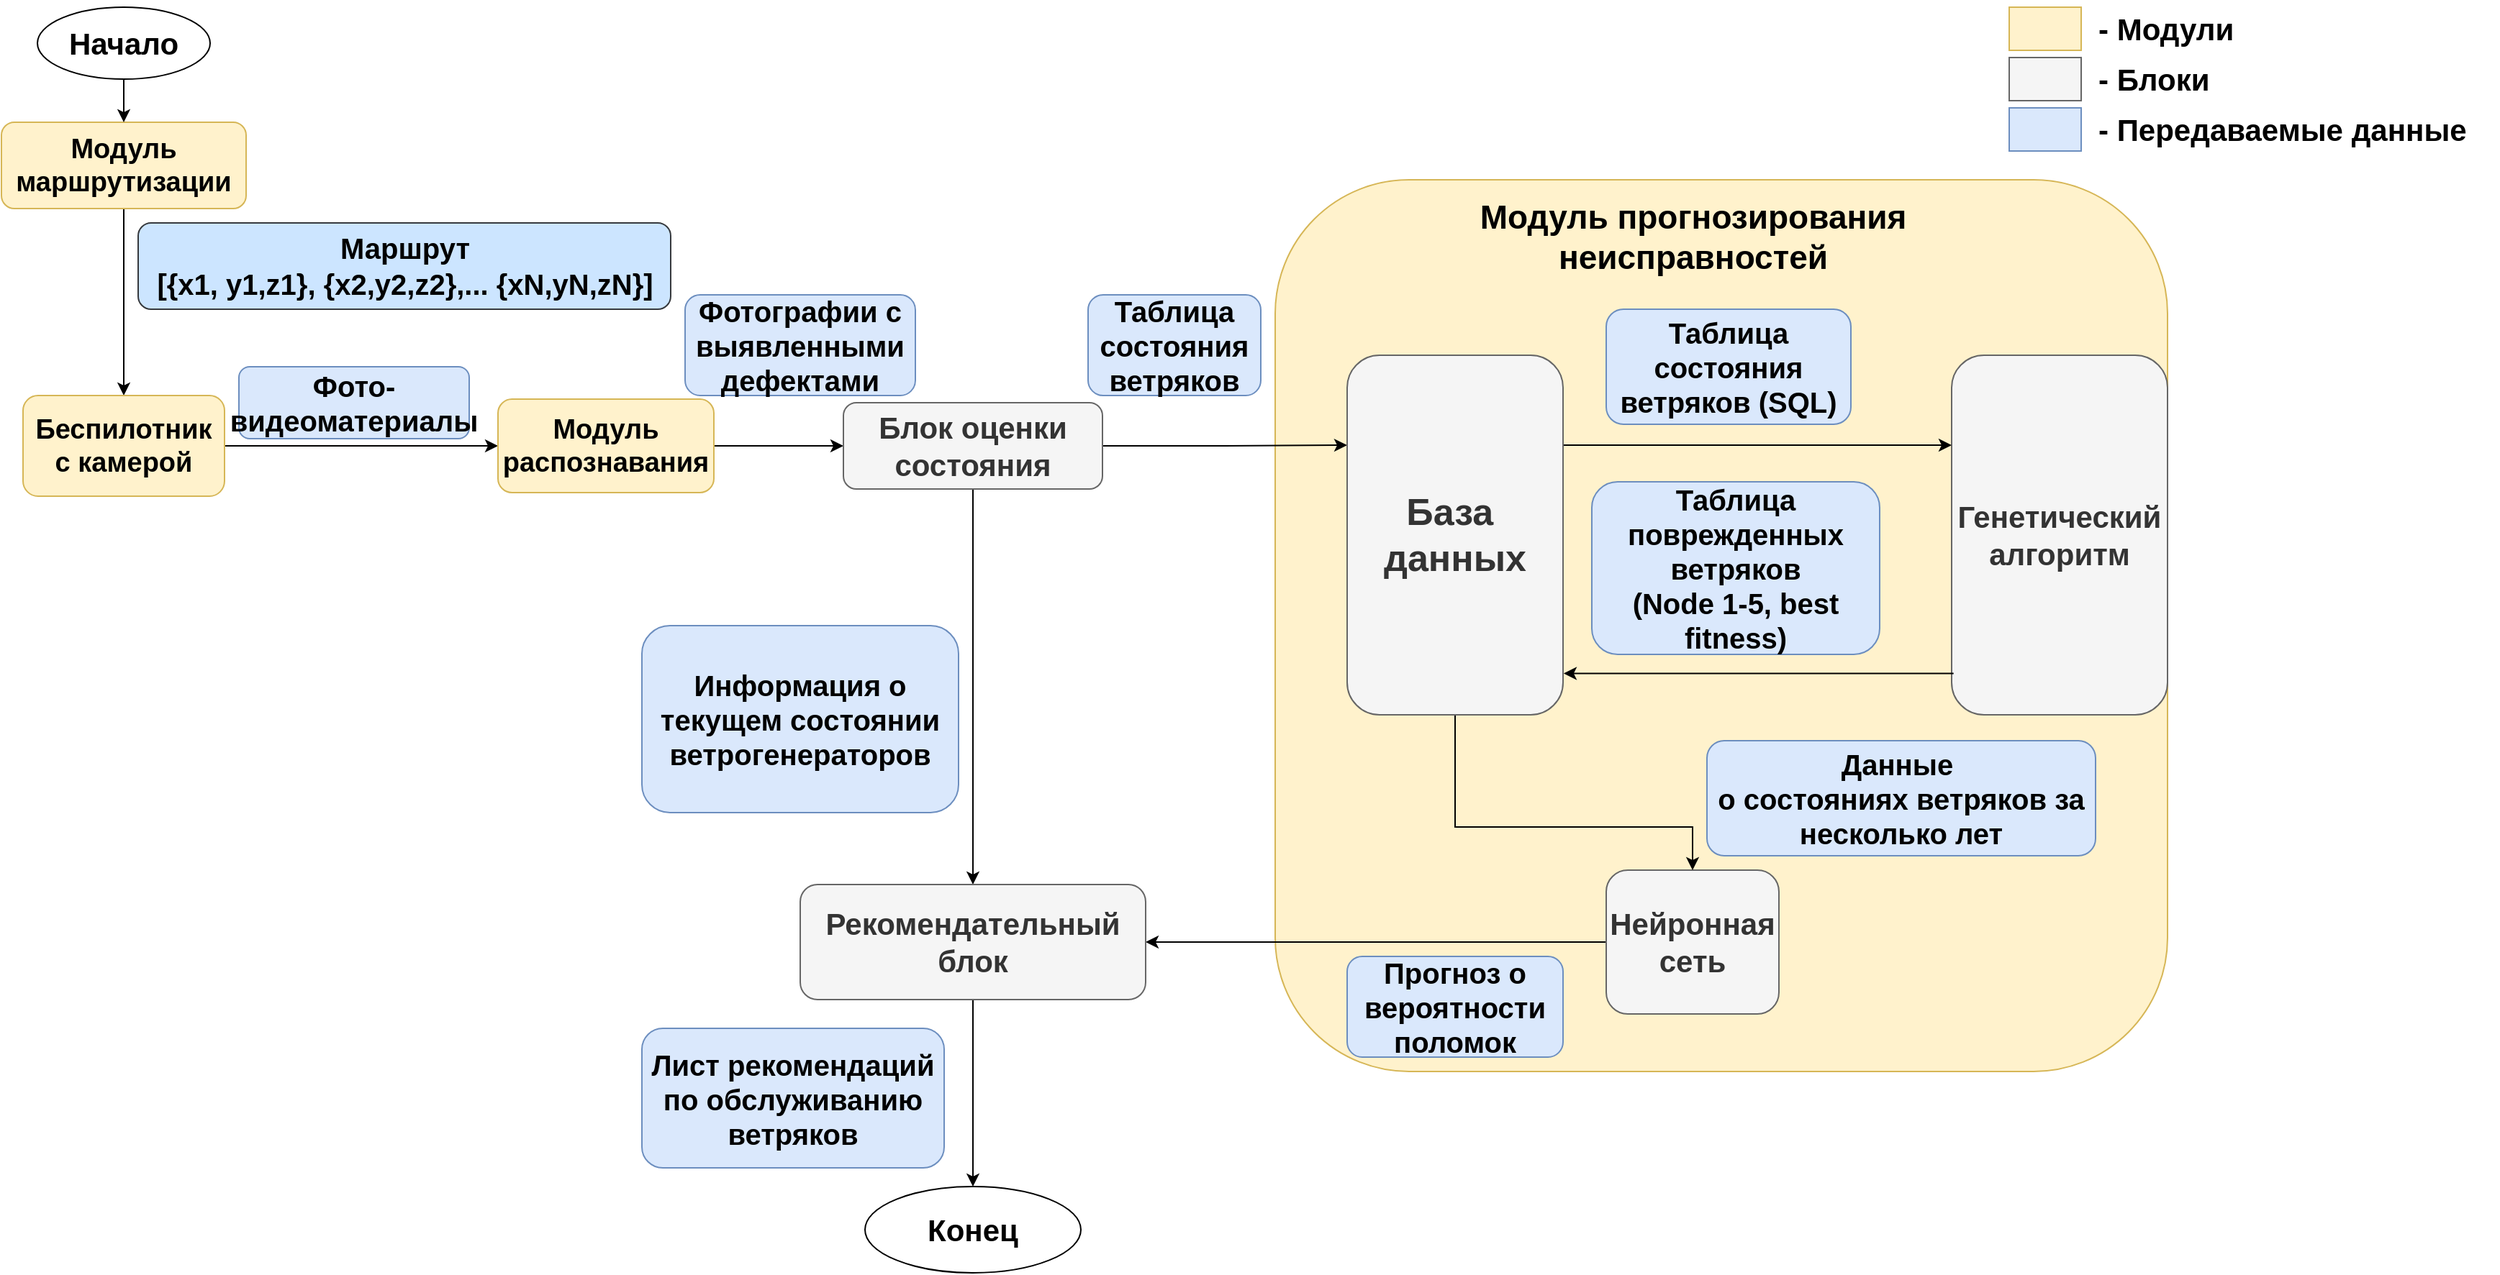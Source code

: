 <mxfile version="27.1.1">
  <diagram name="Страница — 1" id="tbgq72Ktqor_QvqHYRNz">
    <mxGraphModel dx="2084" dy="1140" grid="1" gridSize="10" guides="1" tooltips="1" connect="1" arrows="1" fold="1" page="1" pageScale="1" pageWidth="1169" pageHeight="827" math="0" shadow="0">
      <root>
        <mxCell id="0" />
        <mxCell id="1" parent="0" />
        <mxCell id="WsDLFTVpRNdNFQEXCbQ--1" value="" style="rounded=1;whiteSpace=wrap;html=1;fillColor=#fff2cc;strokeColor=#d6b656;fontSize=19;fontStyle=1" vertex="1" parent="1">
          <mxGeometry x="890" y="150" width="620" height="620" as="geometry" />
        </mxCell>
        <mxCell id="WsDLFTVpRNdNFQEXCbQ--2" value="" style="edgeStyle=orthogonalEdgeStyle;rounded=0;orthogonalLoop=1;jettySize=auto;html=1;fontSize=18;" edge="1" parent="1" source="WsDLFTVpRNdNFQEXCbQ--3" target="WsDLFTVpRNdNFQEXCbQ--5">
          <mxGeometry relative="1" as="geometry" />
        </mxCell>
        <mxCell id="WsDLFTVpRNdNFQEXCbQ--3" value="Модуль маршрутизации" style="rounded=1;whiteSpace=wrap;html=1;fillColor=#fff2cc;strokeColor=#d6b656;fontSize=19;fontStyle=1" vertex="1" parent="1">
          <mxGeometry x="5" y="110" width="170" height="60" as="geometry" />
        </mxCell>
        <mxCell id="WsDLFTVpRNdNFQEXCbQ--4" value="" style="edgeStyle=orthogonalEdgeStyle;rounded=0;orthogonalLoop=1;jettySize=auto;html=1;fontSize=18;" edge="1" parent="1" source="WsDLFTVpRNdNFQEXCbQ--5" target="WsDLFTVpRNdNFQEXCbQ--7">
          <mxGeometry relative="1" as="geometry" />
        </mxCell>
        <mxCell id="WsDLFTVpRNdNFQEXCbQ--5" value="Беспилотник с камерой" style="rounded=1;whiteSpace=wrap;html=1;fillColor=#fff2cc;strokeColor=#d6b656;fontSize=19;fontStyle=1" vertex="1" parent="1">
          <mxGeometry x="20" y="300" width="140" height="70" as="geometry" />
        </mxCell>
        <mxCell id="WsDLFTVpRNdNFQEXCbQ--6" value="" style="edgeStyle=orthogonalEdgeStyle;rounded=0;orthogonalLoop=1;jettySize=auto;html=1;exitX=1;exitY=0.5;exitDx=0;exitDy=0;fontSize=18;" edge="1" parent="1" source="WsDLFTVpRNdNFQEXCbQ--7" target="WsDLFTVpRNdNFQEXCbQ--10">
          <mxGeometry relative="1" as="geometry" />
        </mxCell>
        <mxCell id="WsDLFTVpRNdNFQEXCbQ--7" value="Модуль распознавания" style="rounded=1;whiteSpace=wrap;html=1;fillColor=#fff2cc;strokeColor=#d6b656;fontSize=19;fontStyle=1" vertex="1" parent="1">
          <mxGeometry x="350" y="302.5" width="150" height="65" as="geometry" />
        </mxCell>
        <mxCell id="WsDLFTVpRNdNFQEXCbQ--46" style="edgeStyle=orthogonalEdgeStyle;rounded=0;orthogonalLoop=1;jettySize=auto;html=1;exitX=1;exitY=0.5;exitDx=0;exitDy=0;entryX=0;entryY=0.25;entryDx=0;entryDy=0;" edge="1" parent="1" source="WsDLFTVpRNdNFQEXCbQ--10" target="WsDLFTVpRNdNFQEXCbQ--45">
          <mxGeometry relative="1" as="geometry" />
        </mxCell>
        <mxCell id="WsDLFTVpRNdNFQEXCbQ--55" style="edgeStyle=orthogonalEdgeStyle;rounded=0;orthogonalLoop=1;jettySize=auto;html=1;exitX=0.5;exitY=1;exitDx=0;exitDy=0;" edge="1" parent="1" source="WsDLFTVpRNdNFQEXCbQ--10" target="WsDLFTVpRNdNFQEXCbQ--34">
          <mxGeometry relative="1" as="geometry" />
        </mxCell>
        <mxCell id="WsDLFTVpRNdNFQEXCbQ--10" value="Блок оценки состояния" style="rounded=1;whiteSpace=wrap;html=1;fillColor=#f5f5f5;fontColor=#333333;strokeColor=#666666;fontSize=21;fontStyle=1" vertex="1" parent="1">
          <mxGeometry x="590" y="305" width="180" height="60" as="geometry" />
        </mxCell>
        <mxCell id="WsDLFTVpRNdNFQEXCbQ--13" value="&lt;font&gt;Генетический алгоритм&lt;/font&gt;" style="rounded=1;whiteSpace=wrap;html=1;fillColor=#f5f5f5;fontColor=#333333;strokeColor=#666666;fontSize=21;flipH=1;fontStyle=1" vertex="1" parent="1">
          <mxGeometry x="1360" y="272" width="150" height="250" as="geometry" />
        </mxCell>
        <mxCell id="WsDLFTVpRNdNFQEXCbQ--51" style="edgeStyle=orthogonalEdgeStyle;rounded=0;orthogonalLoop=1;jettySize=auto;html=1;exitX=0;exitY=0.5;exitDx=0;exitDy=0;entryX=1;entryY=0.5;entryDx=0;entryDy=0;" edge="1" parent="1" source="WsDLFTVpRNdNFQEXCbQ--16" target="WsDLFTVpRNdNFQEXCbQ--34">
          <mxGeometry relative="1" as="geometry" />
        </mxCell>
        <mxCell id="WsDLFTVpRNdNFQEXCbQ--16" value="&lt;font&gt;Нейронная сеть&lt;/font&gt;" style="rounded=1;whiteSpace=wrap;html=1;fillColor=#f5f5f5;fontColor=#333333;strokeColor=#666666;fontSize=21;fontStyle=1" vertex="1" parent="1">
          <mxGeometry x="1120" y="630" width="120" height="100" as="geometry" />
        </mxCell>
        <mxCell id="WsDLFTVpRNdNFQEXCbQ--17" value="Конец" style="ellipse;whiteSpace=wrap;html=1;fontSize=21;fontStyle=1" vertex="1" parent="1">
          <mxGeometry x="605" y="850" width="150" height="60" as="geometry" />
        </mxCell>
        <mxCell id="WsDLFTVpRNdNFQEXCbQ--18" value="&lt;div&gt;&lt;font style=&quot;font-size: 20px;&quot;&gt;&lt;b&gt;Маршрут&lt;/b&gt;&lt;/font&gt;&lt;/div&gt;&lt;font style=&quot;font-size: 20px;&quot;&gt;&lt;b&gt;[{x1, y1,z1}, {x2,y2,z2},... {xN,yN,zN}&lt;span style=&quot;background-color: transparent; color: light-dark(rgb(0, 0, 0), rgb(255, 255, 255));&quot;&gt;]&lt;/span&gt;&lt;/b&gt;&lt;/font&gt;" style="text;html=1;align=center;verticalAlign=middle;resizable=0;points=[];autosize=1;strokeColor=#36393d;fillColor=#cce5ff;perimeterSpacing=2;rounded=1;fontSize=18;" vertex="1" parent="1">
          <mxGeometry x="100" y="180" width="370" height="60" as="geometry" />
        </mxCell>
        <mxCell id="WsDLFTVpRNdNFQEXCbQ--19" value="Фото-видеоматериалы" style="whiteSpace=wrap;html=1;fillColor=#dae8fc;strokeColor=#6c8ebf;rounded=1;fontSize=20;fontStyle=1" vertex="1" parent="1">
          <mxGeometry x="170" y="280" width="160" height="50" as="geometry" />
        </mxCell>
        <mxCell id="WsDLFTVpRNdNFQEXCbQ--20" value="Фотографии с выявленными дефектами" style="whiteSpace=wrap;html=1;fillColor=#dae8fc;strokeColor=#6c8ebf;rounded=1;fontSize=20;fontStyle=1" vertex="1" parent="1">
          <mxGeometry x="480" y="230" width="160" height="70" as="geometry" />
        </mxCell>
        <mxCell id="WsDLFTVpRNdNFQEXCbQ--21" value="&lt;font&gt;Таблица состояния ветряков&lt;/font&gt;" style="whiteSpace=wrap;html=1;fillColor=#dae8fc;strokeColor=#6c8ebf;rounded=1;fontSize=20;fontStyle=1" vertex="1" parent="1">
          <mxGeometry x="760" y="230" width="120" height="70" as="geometry" />
        </mxCell>
        <mxCell id="WsDLFTVpRNdNFQEXCbQ--22" value="Таблица состояния ветряков (SQL)" style="whiteSpace=wrap;html=1;fillColor=#dae8fc;strokeColor=#6c8ebf;rounded=1;fontSize=20;fontStyle=1" vertex="1" parent="1">
          <mxGeometry x="1120" y="240" width="170" height="80" as="geometry" />
        </mxCell>
        <mxCell id="WsDLFTVpRNdNFQEXCbQ--24" value="" style="rounded=0;whiteSpace=wrap;html=1;fillColor=#fff2cc;strokeColor=#d6b656;fontSize=21;" vertex="1" parent="1">
          <mxGeometry x="1400" y="30" width="50" height="30" as="geometry" />
        </mxCell>
        <mxCell id="WsDLFTVpRNdNFQEXCbQ--25" value="" style="rounded=0;whiteSpace=wrap;html=1;fillColor=#dae8fc;strokeColor=#6c8ebf;fontSize=21;fontStyle=1" vertex="1" parent="1">
          <mxGeometry x="1400" y="100" width="50" height="30" as="geometry" />
        </mxCell>
        <mxCell id="WsDLFTVpRNdNFQEXCbQ--26" value="Данные&amp;nbsp;&lt;div&gt;о состояниях ветряков за несколько лет&lt;/div&gt;" style="rounded=1;whiteSpace=wrap;html=1;fillColor=#dae8fc;strokeColor=#6c8ebf;fontSize=20;fontStyle=1" vertex="1" parent="1">
          <mxGeometry x="1190" y="540" width="270" height="80" as="geometry" />
        </mxCell>
        <mxCell id="WsDLFTVpRNdNFQEXCbQ--27" value="&lt;div&gt;&lt;b style=&quot;background-color: transparent; color: light-dark(rgb(0, 0, 0), rgb(255, 255, 255));&quot;&gt;- Модули&lt;/b&gt;&lt;/div&gt;" style="text;html=1;align=left;verticalAlign=middle;resizable=0;points=[];autosize=1;strokeColor=none;fillColor=none;fontSize=21;" vertex="1" parent="1">
          <mxGeometry x="1460" y="25" width="120" height="40" as="geometry" />
        </mxCell>
        <mxCell id="WsDLFTVpRNdNFQEXCbQ--28" value="&lt;span&gt;&lt;b&gt;- Передаваемые данные&lt;/b&gt;&lt;/span&gt;" style="text;html=1;align=left;verticalAlign=middle;resizable=0;points=[];autosize=1;strokeColor=none;fillColor=none;fontSize=21;" vertex="1" parent="1">
          <mxGeometry x="1460" y="95" width="280" height="40" as="geometry" />
        </mxCell>
        <mxCell id="WsDLFTVpRNdNFQEXCbQ--29" value="&lt;font&gt;Модуль прогнозирования неисправностей&lt;/font&gt;" style="text;html=1;align=center;verticalAlign=middle;whiteSpace=wrap;rounded=0;fontSize=23;fontStyle=1" vertex="1" parent="1">
          <mxGeometry x="1025.5" y="170" width="309" height="40" as="geometry" />
        </mxCell>
        <mxCell id="WsDLFTVpRNdNFQEXCbQ--31" value="" style="rounded=0;whiteSpace=wrap;html=1;fillColor=#f5f5f5;fontColor=#333333;strokeColor=#666666;fontSize=21;" vertex="1" parent="1">
          <mxGeometry x="1400" y="65" width="50" height="30" as="geometry" />
        </mxCell>
        <mxCell id="WsDLFTVpRNdNFQEXCbQ--32" value="&lt;font&gt;&lt;b&gt;- Блоки&lt;/b&gt;&lt;/font&gt;" style="text;html=1;align=left;verticalAlign=middle;resizable=0;points=[];autosize=1;strokeColor=none;fillColor=none;fontSize=21;" vertex="1" parent="1">
          <mxGeometry x="1460" y="60" width="100" height="40" as="geometry" />
        </mxCell>
        <mxCell id="WsDLFTVpRNdNFQEXCbQ--52" style="edgeStyle=orthogonalEdgeStyle;rounded=0;orthogonalLoop=1;jettySize=auto;html=1;exitX=0.5;exitY=1;exitDx=0;exitDy=0;entryX=0.5;entryY=0;entryDx=0;entryDy=0;" edge="1" parent="1" source="WsDLFTVpRNdNFQEXCbQ--34" target="WsDLFTVpRNdNFQEXCbQ--17">
          <mxGeometry relative="1" as="geometry" />
        </mxCell>
        <mxCell id="WsDLFTVpRNdNFQEXCbQ--34" value="Рекомендательный блок" style="rounded=1;whiteSpace=wrap;html=1;fillColor=#f5f5f5;fontColor=#333333;strokeColor=#666666;fontSize=21;fontStyle=1" vertex="1" parent="1">
          <mxGeometry x="560" y="640" width="240" height="80" as="geometry" />
        </mxCell>
        <mxCell id="WsDLFTVpRNdNFQEXCbQ--35" value="Прогноз о вероятности поломок" style="rounded=1;whiteSpace=wrap;html=1;fillColor=#dae8fc;strokeColor=#6c8ebf;fontSize=20;fontStyle=1" vertex="1" parent="1">
          <mxGeometry x="940" y="690" width="150" height="70" as="geometry" />
        </mxCell>
        <mxCell id="WsDLFTVpRNdNFQEXCbQ--36" value="Информация о текущем состоянии ветрогенераторов" style="rounded=1;whiteSpace=wrap;html=1;fillColor=#dae8fc;strokeColor=#6c8ebf;fontSize=20;fontStyle=1" vertex="1" parent="1">
          <mxGeometry x="450" y="460" width="220" height="130" as="geometry" />
        </mxCell>
        <mxCell id="WsDLFTVpRNdNFQEXCbQ--37" style="edgeStyle=orthogonalEdgeStyle;rounded=0;orthogonalLoop=1;jettySize=auto;html=1;exitX=0.5;exitY=1;exitDx=0;exitDy=0;entryX=0.5;entryY=0;entryDx=0;entryDy=0;fontSize=18;" edge="1" parent="1" source="WsDLFTVpRNdNFQEXCbQ--38" target="WsDLFTVpRNdNFQEXCbQ--3">
          <mxGeometry relative="1" as="geometry" />
        </mxCell>
        <mxCell id="WsDLFTVpRNdNFQEXCbQ--38" value="Начало" style="ellipse;whiteSpace=wrap;html=1;fontSize=21;fontStyle=1" vertex="1" parent="1">
          <mxGeometry x="30" y="30" width="120" height="50" as="geometry" />
        </mxCell>
        <mxCell id="WsDLFTVpRNdNFQEXCbQ--39" value="&lt;font&gt;&lt;span&gt;Лист рекомендаций по обслуживанию ветряков&lt;/span&gt;&lt;/font&gt;" style="rounded=1;whiteSpace=wrap;html=1;fillColor=#dae8fc;strokeColor=#6c8ebf;fontSize=20;fontStyle=1" vertex="1" parent="1">
          <mxGeometry x="450" y="740" width="210" height="97" as="geometry" />
        </mxCell>
        <mxCell id="WsDLFTVpRNdNFQEXCbQ--42" value="Таблица поврежденных ветряков&lt;div&gt;(Node 1-5, best fitness)&lt;/div&gt;" style="rounded=1;whiteSpace=wrap;html=1;fillColor=#dae8fc;strokeColor=#6c8ebf;fontSize=20;fontStyle=1" vertex="1" parent="1">
          <mxGeometry x="1110" y="360" width="200" height="120" as="geometry" />
        </mxCell>
        <mxCell id="WsDLFTVpRNdNFQEXCbQ--47" style="edgeStyle=orthogonalEdgeStyle;rounded=0;orthogonalLoop=1;jettySize=auto;html=1;exitX=1;exitY=0.25;exitDx=0;exitDy=0;entryX=0;entryY=0.25;entryDx=0;entryDy=0;" edge="1" parent="1" source="WsDLFTVpRNdNFQEXCbQ--45" target="WsDLFTVpRNdNFQEXCbQ--13">
          <mxGeometry relative="1" as="geometry" />
        </mxCell>
        <mxCell id="WsDLFTVpRNdNFQEXCbQ--50" style="edgeStyle=orthogonalEdgeStyle;rounded=0;orthogonalLoop=1;jettySize=auto;html=1;exitX=0.5;exitY=1;exitDx=0;exitDy=0;entryX=0.5;entryY=0;entryDx=0;entryDy=0;" edge="1" parent="1" source="WsDLFTVpRNdNFQEXCbQ--45" target="WsDLFTVpRNdNFQEXCbQ--16">
          <mxGeometry relative="1" as="geometry">
            <Array as="points">
              <mxPoint x="1015" y="600" />
              <mxPoint x="1180" y="600" />
            </Array>
          </mxGeometry>
        </mxCell>
        <mxCell id="WsDLFTVpRNdNFQEXCbQ--45" value="&lt;span&gt;&lt;font style=&quot;font-size: 26px;&quot;&gt;База&amp;nbsp;&lt;/font&gt;&lt;/span&gt;&lt;div&gt;&lt;span&gt;&lt;font style=&quot;font-size: 26px;&quot;&gt;данных&lt;/font&gt;&lt;/span&gt;&lt;/div&gt;" style="rounded=1;whiteSpace=wrap;html=1;fillColor=#f5f5f5;fontColor=#333333;strokeColor=#666666;fontSize=21;flipH=1;fontStyle=1" vertex="1" parent="1">
          <mxGeometry x="940" y="272" width="150" height="250" as="geometry" />
        </mxCell>
        <mxCell id="WsDLFTVpRNdNFQEXCbQ--49" value="" style="endArrow=classic;html=1;rounded=0;exitX=0.991;exitY=0.885;exitDx=0;exitDy=0;exitPerimeter=0;entryX=-0.003;entryY=0.885;entryDx=0;entryDy=0;entryPerimeter=0;" edge="1" parent="1" source="WsDLFTVpRNdNFQEXCbQ--13" target="WsDLFTVpRNdNFQEXCbQ--45">
          <mxGeometry width="50" height="50" relative="1" as="geometry">
            <mxPoint x="940" y="450" as="sourcePoint" />
            <mxPoint x="990" y="400" as="targetPoint" />
          </mxGeometry>
        </mxCell>
      </root>
    </mxGraphModel>
  </diagram>
</mxfile>
